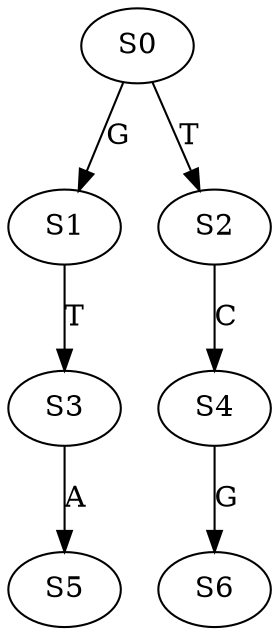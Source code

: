 strict digraph  {
	S0 -> S1 [ label = G ];
	S0 -> S2 [ label = T ];
	S1 -> S3 [ label = T ];
	S2 -> S4 [ label = C ];
	S3 -> S5 [ label = A ];
	S4 -> S6 [ label = G ];
}
